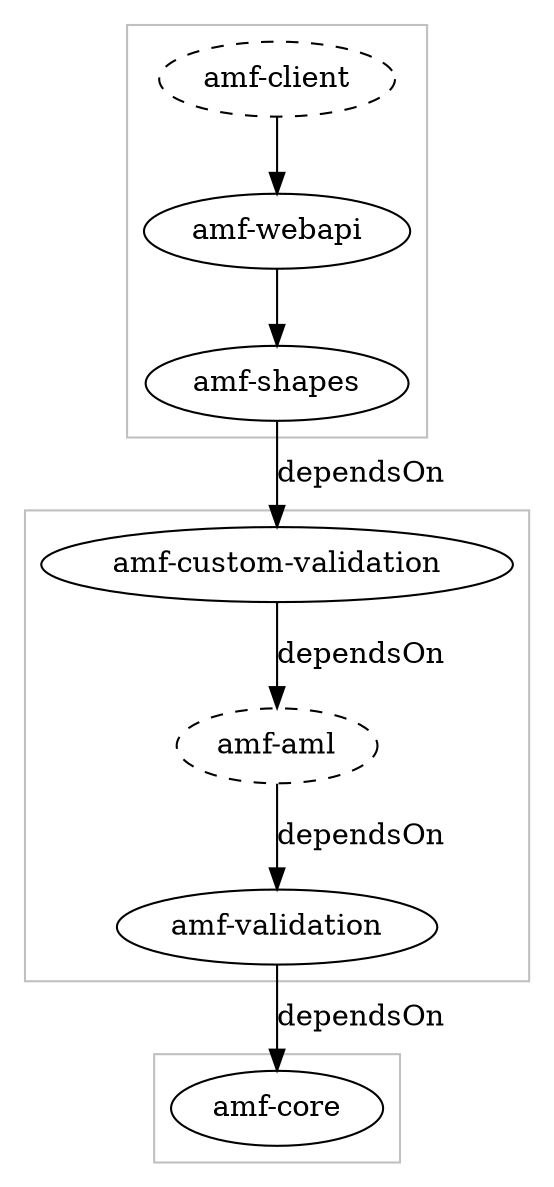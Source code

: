 # http://www.graphviz.org/content/cluster
# to generate image run: dot -Tpng amf-ecosystem-modules.dot > amf-ecosystem-modules.png

digraph G {
    graph [ dpi = 300 ];
    # modules
    subgraph cluster_0 {
        "amf-client" [style=dashed]
	    "amf-webapi"
	    "amf-shapes"
	    color=gray
    }
    subgraph cluster_1 {
        "amf-custom-validation"
    	"amf-aml" [style=dashed]
	    "amf-validation"
	    color=gray
    }
    
    subgraph cluster_2 {
	    "amf-core"
	    color=gray
    }
    
	# dependencies
	"amf-client" -> "amf-webapi" -> "amf-shapes"
	"amf-shapes" -> "amf-custom-validation" -> "amf-aml" -> "amf-validation" -> "amf-core" [label="dependsOn"]
}
